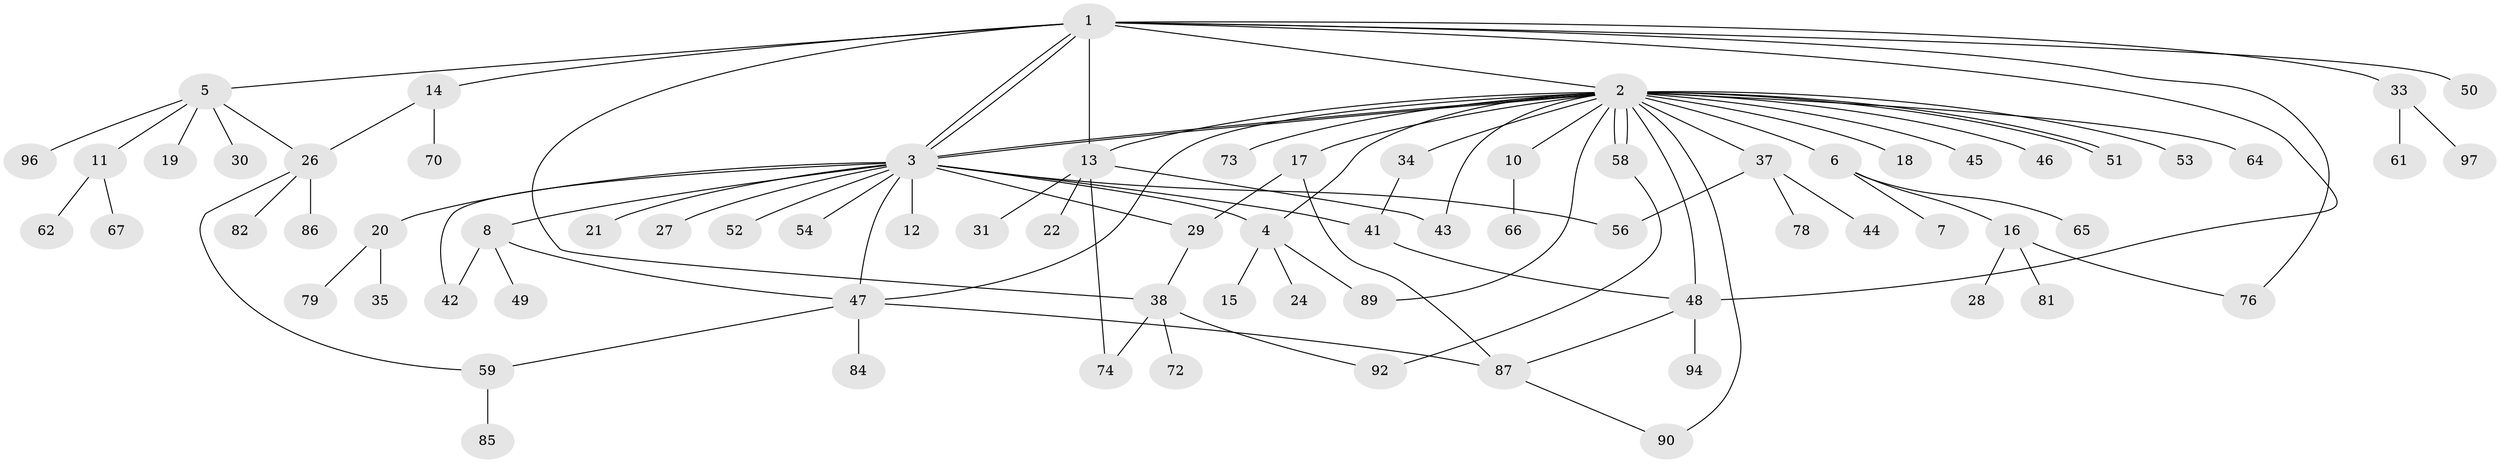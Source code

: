 // original degree distribution, {12: 0.01, 26: 0.01, 17: 0.01, 5: 0.06, 1: 0.5, 4: 0.06, 2: 0.23, 3: 0.09, 6: 0.03}
// Generated by graph-tools (version 1.1) at 2025/38/02/21/25 10:38:54]
// undirected, 75 vertices, 100 edges
graph export_dot {
graph [start="1"]
  node [color=gray90,style=filled];
  1 [super="+69"];
  2 [super="+88"];
  3 [super="+55"];
  4 [super="+83"];
  5 [super="+80"];
  6 [super="+75"];
  7;
  8 [super="+9"];
  10 [super="+23"];
  11 [super="+36"];
  12;
  13;
  14;
  15;
  16 [super="+100"];
  17 [super="+93"];
  18;
  19 [super="+25"];
  20 [super="+32"];
  21 [super="+60"];
  22;
  24 [super="+71"];
  26 [super="+57"];
  27;
  28;
  29 [super="+40"];
  30;
  31 [super="+99"];
  33;
  34;
  35;
  37 [super="+68"];
  38 [super="+39"];
  41 [super="+77"];
  42;
  43;
  44;
  45;
  46;
  47 [super="+63"];
  48 [super="+91"];
  49;
  50;
  51;
  52;
  53;
  54;
  56;
  58;
  59;
  61;
  62;
  64;
  65;
  66;
  67;
  70;
  72;
  73;
  74 [super="+98"];
  76;
  78;
  79;
  81;
  82;
  84;
  85;
  86;
  87 [super="+95"];
  89;
  90;
  92;
  94;
  96;
  97;
  1 -- 2;
  1 -- 3;
  1 -- 3;
  1 -- 5;
  1 -- 13;
  1 -- 14;
  1 -- 33;
  1 -- 38;
  1 -- 48;
  1 -- 50;
  1 -- 76;
  2 -- 3;
  2 -- 3;
  2 -- 4;
  2 -- 6;
  2 -- 10;
  2 -- 13;
  2 -- 17;
  2 -- 18;
  2 -- 34;
  2 -- 37;
  2 -- 43;
  2 -- 45;
  2 -- 46;
  2 -- 47;
  2 -- 48;
  2 -- 51;
  2 -- 51;
  2 -- 53;
  2 -- 58;
  2 -- 58;
  2 -- 64;
  2 -- 73;
  2 -- 89;
  2 -- 90;
  3 -- 8;
  3 -- 12;
  3 -- 20;
  3 -- 21;
  3 -- 27;
  3 -- 29;
  3 -- 42;
  3 -- 52;
  3 -- 54;
  3 -- 56;
  3 -- 41;
  3 -- 4;
  3 -- 47;
  4 -- 15;
  4 -- 24;
  4 -- 89;
  5 -- 11;
  5 -- 19;
  5 -- 30;
  5 -- 96;
  5 -- 26;
  6 -- 7;
  6 -- 16;
  6 -- 65;
  8 -- 42;
  8 -- 49;
  8 -- 47;
  10 -- 66;
  11 -- 62;
  11 -- 67;
  13 -- 22;
  13 -- 31;
  13 -- 43;
  13 -- 74;
  14 -- 26;
  14 -- 70;
  16 -- 28;
  16 -- 76;
  16 -- 81;
  17 -- 29;
  17 -- 87;
  20 -- 35;
  20 -- 79;
  26 -- 59;
  26 -- 82;
  26 -- 86;
  29 -- 38;
  33 -- 61;
  33 -- 97;
  34 -- 41;
  37 -- 44;
  37 -- 78;
  37 -- 56;
  38 -- 72;
  38 -- 92;
  38 -- 74;
  41 -- 48;
  47 -- 59;
  47 -- 87;
  47 -- 84;
  48 -- 87;
  48 -- 94;
  58 -- 92;
  59 -- 85;
  87 -- 90;
}
